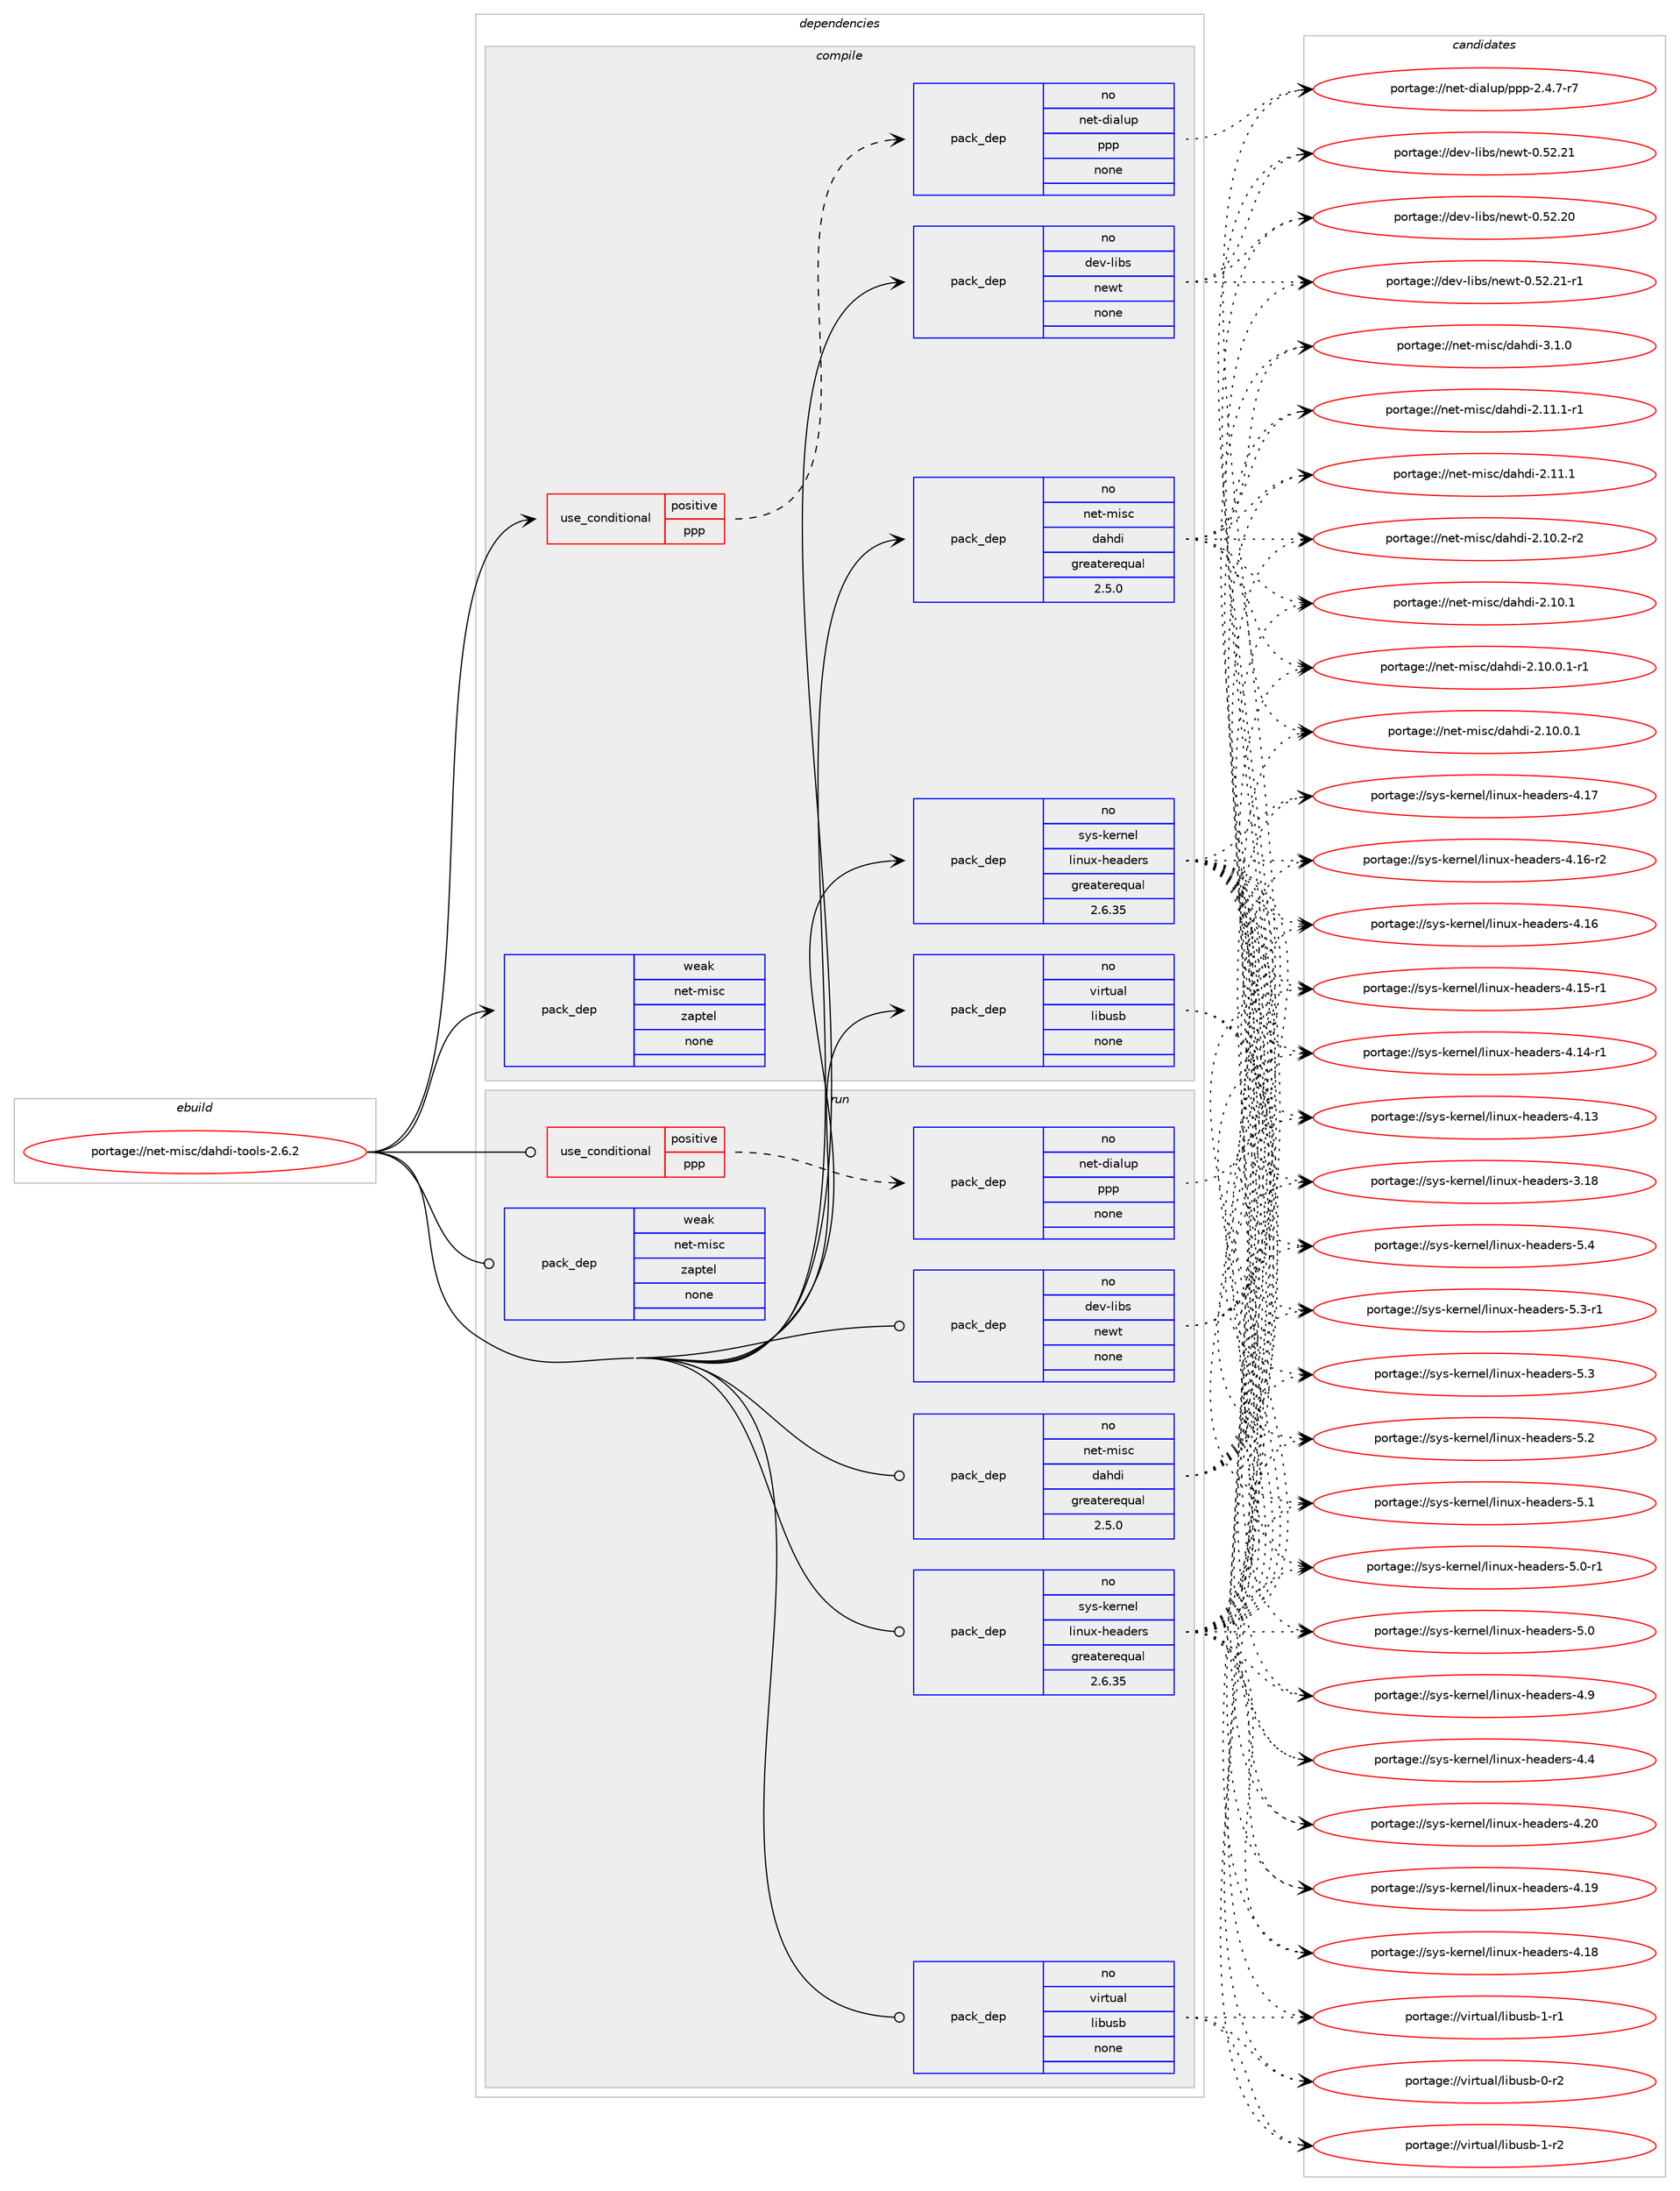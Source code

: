 digraph prolog {

# *************
# Graph options
# *************

newrank=true;
concentrate=true;
compound=true;
graph [rankdir=LR,fontname=Helvetica,fontsize=10,ranksep=1.5];#, ranksep=2.5, nodesep=0.2];
edge  [arrowhead=vee];
node  [fontname=Helvetica,fontsize=10];

# **********
# The ebuild
# **********

subgraph cluster_leftcol {
color=gray;
rank=same;
label=<<i>ebuild</i>>;
id [label="portage://net-misc/dahdi-tools-2.6.2", color=red, width=4, href="../net-misc/dahdi-tools-2.6.2.svg"];
}

# ****************
# The dependencies
# ****************

subgraph cluster_midcol {
color=gray;
label=<<i>dependencies</i>>;
subgraph cluster_compile {
fillcolor="#eeeeee";
style=filled;
label=<<i>compile</i>>;
subgraph cond27483 {
dependency137875 [label=<<TABLE BORDER="0" CELLBORDER="1" CELLSPACING="0" CELLPADDING="4"><TR><TD ROWSPAN="3" CELLPADDING="10">use_conditional</TD></TR><TR><TD>positive</TD></TR><TR><TD>ppp</TD></TR></TABLE>>, shape=none, color=red];
subgraph pack108125 {
dependency137876 [label=<<TABLE BORDER="0" CELLBORDER="1" CELLSPACING="0" CELLPADDING="4" WIDTH="220"><TR><TD ROWSPAN="6" CELLPADDING="30">pack_dep</TD></TR><TR><TD WIDTH="110">no</TD></TR><TR><TD>net-dialup</TD></TR><TR><TD>ppp</TD></TR><TR><TD>none</TD></TR><TR><TD></TD></TR></TABLE>>, shape=none, color=blue];
}
dependency137875:e -> dependency137876:w [weight=20,style="dashed",arrowhead="vee"];
}
id:e -> dependency137875:w [weight=20,style="solid",arrowhead="vee"];
subgraph pack108126 {
dependency137877 [label=<<TABLE BORDER="0" CELLBORDER="1" CELLSPACING="0" CELLPADDING="4" WIDTH="220"><TR><TD ROWSPAN="6" CELLPADDING="30">pack_dep</TD></TR><TR><TD WIDTH="110">no</TD></TR><TR><TD>dev-libs</TD></TR><TR><TD>newt</TD></TR><TR><TD>none</TD></TR><TR><TD></TD></TR></TABLE>>, shape=none, color=blue];
}
id:e -> dependency137877:w [weight=20,style="solid",arrowhead="vee"];
subgraph pack108127 {
dependency137878 [label=<<TABLE BORDER="0" CELLBORDER="1" CELLSPACING="0" CELLPADDING="4" WIDTH="220"><TR><TD ROWSPAN="6" CELLPADDING="30">pack_dep</TD></TR><TR><TD WIDTH="110">no</TD></TR><TR><TD>net-misc</TD></TR><TR><TD>dahdi</TD></TR><TR><TD>greaterequal</TD></TR><TR><TD>2.5.0</TD></TR></TABLE>>, shape=none, color=blue];
}
id:e -> dependency137878:w [weight=20,style="solid",arrowhead="vee"];
subgraph pack108128 {
dependency137879 [label=<<TABLE BORDER="0" CELLBORDER="1" CELLSPACING="0" CELLPADDING="4" WIDTH="220"><TR><TD ROWSPAN="6" CELLPADDING="30">pack_dep</TD></TR><TR><TD WIDTH="110">no</TD></TR><TR><TD>sys-kernel</TD></TR><TR><TD>linux-headers</TD></TR><TR><TD>greaterequal</TD></TR><TR><TD>2.6.35</TD></TR></TABLE>>, shape=none, color=blue];
}
id:e -> dependency137879:w [weight=20,style="solid",arrowhead="vee"];
subgraph pack108129 {
dependency137880 [label=<<TABLE BORDER="0" CELLBORDER="1" CELLSPACING="0" CELLPADDING="4" WIDTH="220"><TR><TD ROWSPAN="6" CELLPADDING="30">pack_dep</TD></TR><TR><TD WIDTH="110">no</TD></TR><TR><TD>virtual</TD></TR><TR><TD>libusb</TD></TR><TR><TD>none</TD></TR><TR><TD></TD></TR></TABLE>>, shape=none, color=blue];
}
id:e -> dependency137880:w [weight=20,style="solid",arrowhead="vee"];
subgraph pack108130 {
dependency137881 [label=<<TABLE BORDER="0" CELLBORDER="1" CELLSPACING="0" CELLPADDING="4" WIDTH="220"><TR><TD ROWSPAN="6" CELLPADDING="30">pack_dep</TD></TR><TR><TD WIDTH="110">weak</TD></TR><TR><TD>net-misc</TD></TR><TR><TD>zaptel</TD></TR><TR><TD>none</TD></TR><TR><TD></TD></TR></TABLE>>, shape=none, color=blue];
}
id:e -> dependency137881:w [weight=20,style="solid",arrowhead="vee"];
}
subgraph cluster_compileandrun {
fillcolor="#eeeeee";
style=filled;
label=<<i>compile and run</i>>;
}
subgraph cluster_run {
fillcolor="#eeeeee";
style=filled;
label=<<i>run</i>>;
subgraph cond27484 {
dependency137882 [label=<<TABLE BORDER="0" CELLBORDER="1" CELLSPACING="0" CELLPADDING="4"><TR><TD ROWSPAN="3" CELLPADDING="10">use_conditional</TD></TR><TR><TD>positive</TD></TR><TR><TD>ppp</TD></TR></TABLE>>, shape=none, color=red];
subgraph pack108131 {
dependency137883 [label=<<TABLE BORDER="0" CELLBORDER="1" CELLSPACING="0" CELLPADDING="4" WIDTH="220"><TR><TD ROWSPAN="6" CELLPADDING="30">pack_dep</TD></TR><TR><TD WIDTH="110">no</TD></TR><TR><TD>net-dialup</TD></TR><TR><TD>ppp</TD></TR><TR><TD>none</TD></TR><TR><TD></TD></TR></TABLE>>, shape=none, color=blue];
}
dependency137882:e -> dependency137883:w [weight=20,style="dashed",arrowhead="vee"];
}
id:e -> dependency137882:w [weight=20,style="solid",arrowhead="odot"];
subgraph pack108132 {
dependency137884 [label=<<TABLE BORDER="0" CELLBORDER="1" CELLSPACING="0" CELLPADDING="4" WIDTH="220"><TR><TD ROWSPAN="6" CELLPADDING="30">pack_dep</TD></TR><TR><TD WIDTH="110">no</TD></TR><TR><TD>dev-libs</TD></TR><TR><TD>newt</TD></TR><TR><TD>none</TD></TR><TR><TD></TD></TR></TABLE>>, shape=none, color=blue];
}
id:e -> dependency137884:w [weight=20,style="solid",arrowhead="odot"];
subgraph pack108133 {
dependency137885 [label=<<TABLE BORDER="0" CELLBORDER="1" CELLSPACING="0" CELLPADDING="4" WIDTH="220"><TR><TD ROWSPAN="6" CELLPADDING="30">pack_dep</TD></TR><TR><TD WIDTH="110">no</TD></TR><TR><TD>net-misc</TD></TR><TR><TD>dahdi</TD></TR><TR><TD>greaterequal</TD></TR><TR><TD>2.5.0</TD></TR></TABLE>>, shape=none, color=blue];
}
id:e -> dependency137885:w [weight=20,style="solid",arrowhead="odot"];
subgraph pack108134 {
dependency137886 [label=<<TABLE BORDER="0" CELLBORDER="1" CELLSPACING="0" CELLPADDING="4" WIDTH="220"><TR><TD ROWSPAN="6" CELLPADDING="30">pack_dep</TD></TR><TR><TD WIDTH="110">no</TD></TR><TR><TD>sys-kernel</TD></TR><TR><TD>linux-headers</TD></TR><TR><TD>greaterequal</TD></TR><TR><TD>2.6.35</TD></TR></TABLE>>, shape=none, color=blue];
}
id:e -> dependency137886:w [weight=20,style="solid",arrowhead="odot"];
subgraph pack108135 {
dependency137887 [label=<<TABLE BORDER="0" CELLBORDER="1" CELLSPACING="0" CELLPADDING="4" WIDTH="220"><TR><TD ROWSPAN="6" CELLPADDING="30">pack_dep</TD></TR><TR><TD WIDTH="110">no</TD></TR><TR><TD>virtual</TD></TR><TR><TD>libusb</TD></TR><TR><TD>none</TD></TR><TR><TD></TD></TR></TABLE>>, shape=none, color=blue];
}
id:e -> dependency137887:w [weight=20,style="solid",arrowhead="odot"];
subgraph pack108136 {
dependency137888 [label=<<TABLE BORDER="0" CELLBORDER="1" CELLSPACING="0" CELLPADDING="4" WIDTH="220"><TR><TD ROWSPAN="6" CELLPADDING="30">pack_dep</TD></TR><TR><TD WIDTH="110">weak</TD></TR><TR><TD>net-misc</TD></TR><TR><TD>zaptel</TD></TR><TR><TD>none</TD></TR><TR><TD></TD></TR></TABLE>>, shape=none, color=blue];
}
id:e -> dependency137888:w [weight=20,style="solid",arrowhead="odot"];
}
}

# **************
# The candidates
# **************

subgraph cluster_choices {
rank=same;
color=gray;
label=<<i>candidates</i>>;

subgraph choice108125 {
color=black;
nodesep=1;
choice1101011164510010597108117112471121121124550465246554511455 [label="portage://net-dialup/ppp-2.4.7-r7", color=red, width=4,href="../net-dialup/ppp-2.4.7-r7.svg"];
dependency137876:e -> choice1101011164510010597108117112471121121124550465246554511455:w [style=dotted,weight="100"];
}
subgraph choice108126 {
color=black;
nodesep=1;
choice10010111845108105981154711010111911645484653504650494511449 [label="portage://dev-libs/newt-0.52.21-r1", color=red, width=4,href="../dev-libs/newt-0.52.21-r1.svg"];
choice1001011184510810598115471101011191164548465350465049 [label="portage://dev-libs/newt-0.52.21", color=red, width=4,href="../dev-libs/newt-0.52.21.svg"];
choice1001011184510810598115471101011191164548465350465048 [label="portage://dev-libs/newt-0.52.20", color=red, width=4,href="../dev-libs/newt-0.52.20.svg"];
dependency137877:e -> choice10010111845108105981154711010111911645484653504650494511449:w [style=dotted,weight="100"];
dependency137877:e -> choice1001011184510810598115471101011191164548465350465049:w [style=dotted,weight="100"];
dependency137877:e -> choice1001011184510810598115471101011191164548465350465048:w [style=dotted,weight="100"];
}
subgraph choice108127 {
color=black;
nodesep=1;
choice11010111645109105115994710097104100105455146494648 [label="portage://net-misc/dahdi-3.1.0", color=red, width=4,href="../net-misc/dahdi-3.1.0.svg"];
choice11010111645109105115994710097104100105455046494946494511449 [label="portage://net-misc/dahdi-2.11.1-r1", color=red, width=4,href="../net-misc/dahdi-2.11.1-r1.svg"];
choice1101011164510910511599471009710410010545504649494649 [label="portage://net-misc/dahdi-2.11.1", color=red, width=4,href="../net-misc/dahdi-2.11.1.svg"];
choice11010111645109105115994710097104100105455046494846504511450 [label="portage://net-misc/dahdi-2.10.2-r2", color=red, width=4,href="../net-misc/dahdi-2.10.2-r2.svg"];
choice1101011164510910511599471009710410010545504649484649 [label="portage://net-misc/dahdi-2.10.1", color=red, width=4,href="../net-misc/dahdi-2.10.1.svg"];
choice110101116451091051159947100971041001054550464948464846494511449 [label="portage://net-misc/dahdi-2.10.0.1-r1", color=red, width=4,href="../net-misc/dahdi-2.10.0.1-r1.svg"];
choice11010111645109105115994710097104100105455046494846484649 [label="portage://net-misc/dahdi-2.10.0.1", color=red, width=4,href="../net-misc/dahdi-2.10.0.1.svg"];
dependency137878:e -> choice11010111645109105115994710097104100105455146494648:w [style=dotted,weight="100"];
dependency137878:e -> choice11010111645109105115994710097104100105455046494946494511449:w [style=dotted,weight="100"];
dependency137878:e -> choice1101011164510910511599471009710410010545504649494649:w [style=dotted,weight="100"];
dependency137878:e -> choice11010111645109105115994710097104100105455046494846504511450:w [style=dotted,weight="100"];
dependency137878:e -> choice1101011164510910511599471009710410010545504649484649:w [style=dotted,weight="100"];
dependency137878:e -> choice110101116451091051159947100971041001054550464948464846494511449:w [style=dotted,weight="100"];
dependency137878:e -> choice11010111645109105115994710097104100105455046494846484649:w [style=dotted,weight="100"];
}
subgraph choice108128 {
color=black;
nodesep=1;
choice1151211154510710111411010110847108105110117120451041019710010111411545534652 [label="portage://sys-kernel/linux-headers-5.4", color=red, width=4,href="../sys-kernel/linux-headers-5.4.svg"];
choice11512111545107101114110101108471081051101171204510410197100101114115455346514511449 [label="portage://sys-kernel/linux-headers-5.3-r1", color=red, width=4,href="../sys-kernel/linux-headers-5.3-r1.svg"];
choice1151211154510710111411010110847108105110117120451041019710010111411545534651 [label="portage://sys-kernel/linux-headers-5.3", color=red, width=4,href="../sys-kernel/linux-headers-5.3.svg"];
choice1151211154510710111411010110847108105110117120451041019710010111411545534650 [label="portage://sys-kernel/linux-headers-5.2", color=red, width=4,href="../sys-kernel/linux-headers-5.2.svg"];
choice1151211154510710111411010110847108105110117120451041019710010111411545534649 [label="portage://sys-kernel/linux-headers-5.1", color=red, width=4,href="../sys-kernel/linux-headers-5.1.svg"];
choice11512111545107101114110101108471081051101171204510410197100101114115455346484511449 [label="portage://sys-kernel/linux-headers-5.0-r1", color=red, width=4,href="../sys-kernel/linux-headers-5.0-r1.svg"];
choice1151211154510710111411010110847108105110117120451041019710010111411545534648 [label="portage://sys-kernel/linux-headers-5.0", color=red, width=4,href="../sys-kernel/linux-headers-5.0.svg"];
choice1151211154510710111411010110847108105110117120451041019710010111411545524657 [label="portage://sys-kernel/linux-headers-4.9", color=red, width=4,href="../sys-kernel/linux-headers-4.9.svg"];
choice1151211154510710111411010110847108105110117120451041019710010111411545524652 [label="portage://sys-kernel/linux-headers-4.4", color=red, width=4,href="../sys-kernel/linux-headers-4.4.svg"];
choice115121115451071011141101011084710810511011712045104101971001011141154552465048 [label="portage://sys-kernel/linux-headers-4.20", color=red, width=4,href="../sys-kernel/linux-headers-4.20.svg"];
choice115121115451071011141101011084710810511011712045104101971001011141154552464957 [label="portage://sys-kernel/linux-headers-4.19", color=red, width=4,href="../sys-kernel/linux-headers-4.19.svg"];
choice115121115451071011141101011084710810511011712045104101971001011141154552464956 [label="portage://sys-kernel/linux-headers-4.18", color=red, width=4,href="../sys-kernel/linux-headers-4.18.svg"];
choice115121115451071011141101011084710810511011712045104101971001011141154552464955 [label="portage://sys-kernel/linux-headers-4.17", color=red, width=4,href="../sys-kernel/linux-headers-4.17.svg"];
choice1151211154510710111411010110847108105110117120451041019710010111411545524649544511450 [label="portage://sys-kernel/linux-headers-4.16-r2", color=red, width=4,href="../sys-kernel/linux-headers-4.16-r2.svg"];
choice115121115451071011141101011084710810511011712045104101971001011141154552464954 [label="portage://sys-kernel/linux-headers-4.16", color=red, width=4,href="../sys-kernel/linux-headers-4.16.svg"];
choice1151211154510710111411010110847108105110117120451041019710010111411545524649534511449 [label="portage://sys-kernel/linux-headers-4.15-r1", color=red, width=4,href="../sys-kernel/linux-headers-4.15-r1.svg"];
choice1151211154510710111411010110847108105110117120451041019710010111411545524649524511449 [label="portage://sys-kernel/linux-headers-4.14-r1", color=red, width=4,href="../sys-kernel/linux-headers-4.14-r1.svg"];
choice115121115451071011141101011084710810511011712045104101971001011141154552464951 [label="portage://sys-kernel/linux-headers-4.13", color=red, width=4,href="../sys-kernel/linux-headers-4.13.svg"];
choice115121115451071011141101011084710810511011712045104101971001011141154551464956 [label="portage://sys-kernel/linux-headers-3.18", color=red, width=4,href="../sys-kernel/linux-headers-3.18.svg"];
dependency137879:e -> choice1151211154510710111411010110847108105110117120451041019710010111411545534652:w [style=dotted,weight="100"];
dependency137879:e -> choice11512111545107101114110101108471081051101171204510410197100101114115455346514511449:w [style=dotted,weight="100"];
dependency137879:e -> choice1151211154510710111411010110847108105110117120451041019710010111411545534651:w [style=dotted,weight="100"];
dependency137879:e -> choice1151211154510710111411010110847108105110117120451041019710010111411545534650:w [style=dotted,weight="100"];
dependency137879:e -> choice1151211154510710111411010110847108105110117120451041019710010111411545534649:w [style=dotted,weight="100"];
dependency137879:e -> choice11512111545107101114110101108471081051101171204510410197100101114115455346484511449:w [style=dotted,weight="100"];
dependency137879:e -> choice1151211154510710111411010110847108105110117120451041019710010111411545534648:w [style=dotted,weight="100"];
dependency137879:e -> choice1151211154510710111411010110847108105110117120451041019710010111411545524657:w [style=dotted,weight="100"];
dependency137879:e -> choice1151211154510710111411010110847108105110117120451041019710010111411545524652:w [style=dotted,weight="100"];
dependency137879:e -> choice115121115451071011141101011084710810511011712045104101971001011141154552465048:w [style=dotted,weight="100"];
dependency137879:e -> choice115121115451071011141101011084710810511011712045104101971001011141154552464957:w [style=dotted,weight="100"];
dependency137879:e -> choice115121115451071011141101011084710810511011712045104101971001011141154552464956:w [style=dotted,weight="100"];
dependency137879:e -> choice115121115451071011141101011084710810511011712045104101971001011141154552464955:w [style=dotted,weight="100"];
dependency137879:e -> choice1151211154510710111411010110847108105110117120451041019710010111411545524649544511450:w [style=dotted,weight="100"];
dependency137879:e -> choice115121115451071011141101011084710810511011712045104101971001011141154552464954:w [style=dotted,weight="100"];
dependency137879:e -> choice1151211154510710111411010110847108105110117120451041019710010111411545524649534511449:w [style=dotted,weight="100"];
dependency137879:e -> choice1151211154510710111411010110847108105110117120451041019710010111411545524649524511449:w [style=dotted,weight="100"];
dependency137879:e -> choice115121115451071011141101011084710810511011712045104101971001011141154552464951:w [style=dotted,weight="100"];
dependency137879:e -> choice115121115451071011141101011084710810511011712045104101971001011141154551464956:w [style=dotted,weight="100"];
}
subgraph choice108129 {
color=black;
nodesep=1;
choice1181051141161179710847108105981171159845494511450 [label="portage://virtual/libusb-1-r2", color=red, width=4,href="../virtual/libusb-1-r2.svg"];
choice1181051141161179710847108105981171159845494511449 [label="portage://virtual/libusb-1-r1", color=red, width=4,href="../virtual/libusb-1-r1.svg"];
choice1181051141161179710847108105981171159845484511450 [label="portage://virtual/libusb-0-r2", color=red, width=4,href="../virtual/libusb-0-r2.svg"];
dependency137880:e -> choice1181051141161179710847108105981171159845494511450:w [style=dotted,weight="100"];
dependency137880:e -> choice1181051141161179710847108105981171159845494511449:w [style=dotted,weight="100"];
dependency137880:e -> choice1181051141161179710847108105981171159845484511450:w [style=dotted,weight="100"];
}
subgraph choice108130 {
color=black;
nodesep=1;
}
subgraph choice108131 {
color=black;
nodesep=1;
choice1101011164510010597108117112471121121124550465246554511455 [label="portage://net-dialup/ppp-2.4.7-r7", color=red, width=4,href="../net-dialup/ppp-2.4.7-r7.svg"];
dependency137883:e -> choice1101011164510010597108117112471121121124550465246554511455:w [style=dotted,weight="100"];
}
subgraph choice108132 {
color=black;
nodesep=1;
choice10010111845108105981154711010111911645484653504650494511449 [label="portage://dev-libs/newt-0.52.21-r1", color=red, width=4,href="../dev-libs/newt-0.52.21-r1.svg"];
choice1001011184510810598115471101011191164548465350465049 [label="portage://dev-libs/newt-0.52.21", color=red, width=4,href="../dev-libs/newt-0.52.21.svg"];
choice1001011184510810598115471101011191164548465350465048 [label="portage://dev-libs/newt-0.52.20", color=red, width=4,href="../dev-libs/newt-0.52.20.svg"];
dependency137884:e -> choice10010111845108105981154711010111911645484653504650494511449:w [style=dotted,weight="100"];
dependency137884:e -> choice1001011184510810598115471101011191164548465350465049:w [style=dotted,weight="100"];
dependency137884:e -> choice1001011184510810598115471101011191164548465350465048:w [style=dotted,weight="100"];
}
subgraph choice108133 {
color=black;
nodesep=1;
choice11010111645109105115994710097104100105455146494648 [label="portage://net-misc/dahdi-3.1.0", color=red, width=4,href="../net-misc/dahdi-3.1.0.svg"];
choice11010111645109105115994710097104100105455046494946494511449 [label="portage://net-misc/dahdi-2.11.1-r1", color=red, width=4,href="../net-misc/dahdi-2.11.1-r1.svg"];
choice1101011164510910511599471009710410010545504649494649 [label="portage://net-misc/dahdi-2.11.1", color=red, width=4,href="../net-misc/dahdi-2.11.1.svg"];
choice11010111645109105115994710097104100105455046494846504511450 [label="portage://net-misc/dahdi-2.10.2-r2", color=red, width=4,href="../net-misc/dahdi-2.10.2-r2.svg"];
choice1101011164510910511599471009710410010545504649484649 [label="portage://net-misc/dahdi-2.10.1", color=red, width=4,href="../net-misc/dahdi-2.10.1.svg"];
choice110101116451091051159947100971041001054550464948464846494511449 [label="portage://net-misc/dahdi-2.10.0.1-r1", color=red, width=4,href="../net-misc/dahdi-2.10.0.1-r1.svg"];
choice11010111645109105115994710097104100105455046494846484649 [label="portage://net-misc/dahdi-2.10.0.1", color=red, width=4,href="../net-misc/dahdi-2.10.0.1.svg"];
dependency137885:e -> choice11010111645109105115994710097104100105455146494648:w [style=dotted,weight="100"];
dependency137885:e -> choice11010111645109105115994710097104100105455046494946494511449:w [style=dotted,weight="100"];
dependency137885:e -> choice1101011164510910511599471009710410010545504649494649:w [style=dotted,weight="100"];
dependency137885:e -> choice11010111645109105115994710097104100105455046494846504511450:w [style=dotted,weight="100"];
dependency137885:e -> choice1101011164510910511599471009710410010545504649484649:w [style=dotted,weight="100"];
dependency137885:e -> choice110101116451091051159947100971041001054550464948464846494511449:w [style=dotted,weight="100"];
dependency137885:e -> choice11010111645109105115994710097104100105455046494846484649:w [style=dotted,weight="100"];
}
subgraph choice108134 {
color=black;
nodesep=1;
choice1151211154510710111411010110847108105110117120451041019710010111411545534652 [label="portage://sys-kernel/linux-headers-5.4", color=red, width=4,href="../sys-kernel/linux-headers-5.4.svg"];
choice11512111545107101114110101108471081051101171204510410197100101114115455346514511449 [label="portage://sys-kernel/linux-headers-5.3-r1", color=red, width=4,href="../sys-kernel/linux-headers-5.3-r1.svg"];
choice1151211154510710111411010110847108105110117120451041019710010111411545534651 [label="portage://sys-kernel/linux-headers-5.3", color=red, width=4,href="../sys-kernel/linux-headers-5.3.svg"];
choice1151211154510710111411010110847108105110117120451041019710010111411545534650 [label="portage://sys-kernel/linux-headers-5.2", color=red, width=4,href="../sys-kernel/linux-headers-5.2.svg"];
choice1151211154510710111411010110847108105110117120451041019710010111411545534649 [label="portage://sys-kernel/linux-headers-5.1", color=red, width=4,href="../sys-kernel/linux-headers-5.1.svg"];
choice11512111545107101114110101108471081051101171204510410197100101114115455346484511449 [label="portage://sys-kernel/linux-headers-5.0-r1", color=red, width=4,href="../sys-kernel/linux-headers-5.0-r1.svg"];
choice1151211154510710111411010110847108105110117120451041019710010111411545534648 [label="portage://sys-kernel/linux-headers-5.0", color=red, width=4,href="../sys-kernel/linux-headers-5.0.svg"];
choice1151211154510710111411010110847108105110117120451041019710010111411545524657 [label="portage://sys-kernel/linux-headers-4.9", color=red, width=4,href="../sys-kernel/linux-headers-4.9.svg"];
choice1151211154510710111411010110847108105110117120451041019710010111411545524652 [label="portage://sys-kernel/linux-headers-4.4", color=red, width=4,href="../sys-kernel/linux-headers-4.4.svg"];
choice115121115451071011141101011084710810511011712045104101971001011141154552465048 [label="portage://sys-kernel/linux-headers-4.20", color=red, width=4,href="../sys-kernel/linux-headers-4.20.svg"];
choice115121115451071011141101011084710810511011712045104101971001011141154552464957 [label="portage://sys-kernel/linux-headers-4.19", color=red, width=4,href="../sys-kernel/linux-headers-4.19.svg"];
choice115121115451071011141101011084710810511011712045104101971001011141154552464956 [label="portage://sys-kernel/linux-headers-4.18", color=red, width=4,href="../sys-kernel/linux-headers-4.18.svg"];
choice115121115451071011141101011084710810511011712045104101971001011141154552464955 [label="portage://sys-kernel/linux-headers-4.17", color=red, width=4,href="../sys-kernel/linux-headers-4.17.svg"];
choice1151211154510710111411010110847108105110117120451041019710010111411545524649544511450 [label="portage://sys-kernel/linux-headers-4.16-r2", color=red, width=4,href="../sys-kernel/linux-headers-4.16-r2.svg"];
choice115121115451071011141101011084710810511011712045104101971001011141154552464954 [label="portage://sys-kernel/linux-headers-4.16", color=red, width=4,href="../sys-kernel/linux-headers-4.16.svg"];
choice1151211154510710111411010110847108105110117120451041019710010111411545524649534511449 [label="portage://sys-kernel/linux-headers-4.15-r1", color=red, width=4,href="../sys-kernel/linux-headers-4.15-r1.svg"];
choice1151211154510710111411010110847108105110117120451041019710010111411545524649524511449 [label="portage://sys-kernel/linux-headers-4.14-r1", color=red, width=4,href="../sys-kernel/linux-headers-4.14-r1.svg"];
choice115121115451071011141101011084710810511011712045104101971001011141154552464951 [label="portage://sys-kernel/linux-headers-4.13", color=red, width=4,href="../sys-kernel/linux-headers-4.13.svg"];
choice115121115451071011141101011084710810511011712045104101971001011141154551464956 [label="portage://sys-kernel/linux-headers-3.18", color=red, width=4,href="../sys-kernel/linux-headers-3.18.svg"];
dependency137886:e -> choice1151211154510710111411010110847108105110117120451041019710010111411545534652:w [style=dotted,weight="100"];
dependency137886:e -> choice11512111545107101114110101108471081051101171204510410197100101114115455346514511449:w [style=dotted,weight="100"];
dependency137886:e -> choice1151211154510710111411010110847108105110117120451041019710010111411545534651:w [style=dotted,weight="100"];
dependency137886:e -> choice1151211154510710111411010110847108105110117120451041019710010111411545534650:w [style=dotted,weight="100"];
dependency137886:e -> choice1151211154510710111411010110847108105110117120451041019710010111411545534649:w [style=dotted,weight="100"];
dependency137886:e -> choice11512111545107101114110101108471081051101171204510410197100101114115455346484511449:w [style=dotted,weight="100"];
dependency137886:e -> choice1151211154510710111411010110847108105110117120451041019710010111411545534648:w [style=dotted,weight="100"];
dependency137886:e -> choice1151211154510710111411010110847108105110117120451041019710010111411545524657:w [style=dotted,weight="100"];
dependency137886:e -> choice1151211154510710111411010110847108105110117120451041019710010111411545524652:w [style=dotted,weight="100"];
dependency137886:e -> choice115121115451071011141101011084710810511011712045104101971001011141154552465048:w [style=dotted,weight="100"];
dependency137886:e -> choice115121115451071011141101011084710810511011712045104101971001011141154552464957:w [style=dotted,weight="100"];
dependency137886:e -> choice115121115451071011141101011084710810511011712045104101971001011141154552464956:w [style=dotted,weight="100"];
dependency137886:e -> choice115121115451071011141101011084710810511011712045104101971001011141154552464955:w [style=dotted,weight="100"];
dependency137886:e -> choice1151211154510710111411010110847108105110117120451041019710010111411545524649544511450:w [style=dotted,weight="100"];
dependency137886:e -> choice115121115451071011141101011084710810511011712045104101971001011141154552464954:w [style=dotted,weight="100"];
dependency137886:e -> choice1151211154510710111411010110847108105110117120451041019710010111411545524649534511449:w [style=dotted,weight="100"];
dependency137886:e -> choice1151211154510710111411010110847108105110117120451041019710010111411545524649524511449:w [style=dotted,weight="100"];
dependency137886:e -> choice115121115451071011141101011084710810511011712045104101971001011141154552464951:w [style=dotted,weight="100"];
dependency137886:e -> choice115121115451071011141101011084710810511011712045104101971001011141154551464956:w [style=dotted,weight="100"];
}
subgraph choice108135 {
color=black;
nodesep=1;
choice1181051141161179710847108105981171159845494511450 [label="portage://virtual/libusb-1-r2", color=red, width=4,href="../virtual/libusb-1-r2.svg"];
choice1181051141161179710847108105981171159845494511449 [label="portage://virtual/libusb-1-r1", color=red, width=4,href="../virtual/libusb-1-r1.svg"];
choice1181051141161179710847108105981171159845484511450 [label="portage://virtual/libusb-0-r2", color=red, width=4,href="../virtual/libusb-0-r2.svg"];
dependency137887:e -> choice1181051141161179710847108105981171159845494511450:w [style=dotted,weight="100"];
dependency137887:e -> choice1181051141161179710847108105981171159845494511449:w [style=dotted,weight="100"];
dependency137887:e -> choice1181051141161179710847108105981171159845484511450:w [style=dotted,weight="100"];
}
subgraph choice108136 {
color=black;
nodesep=1;
}
}

}
